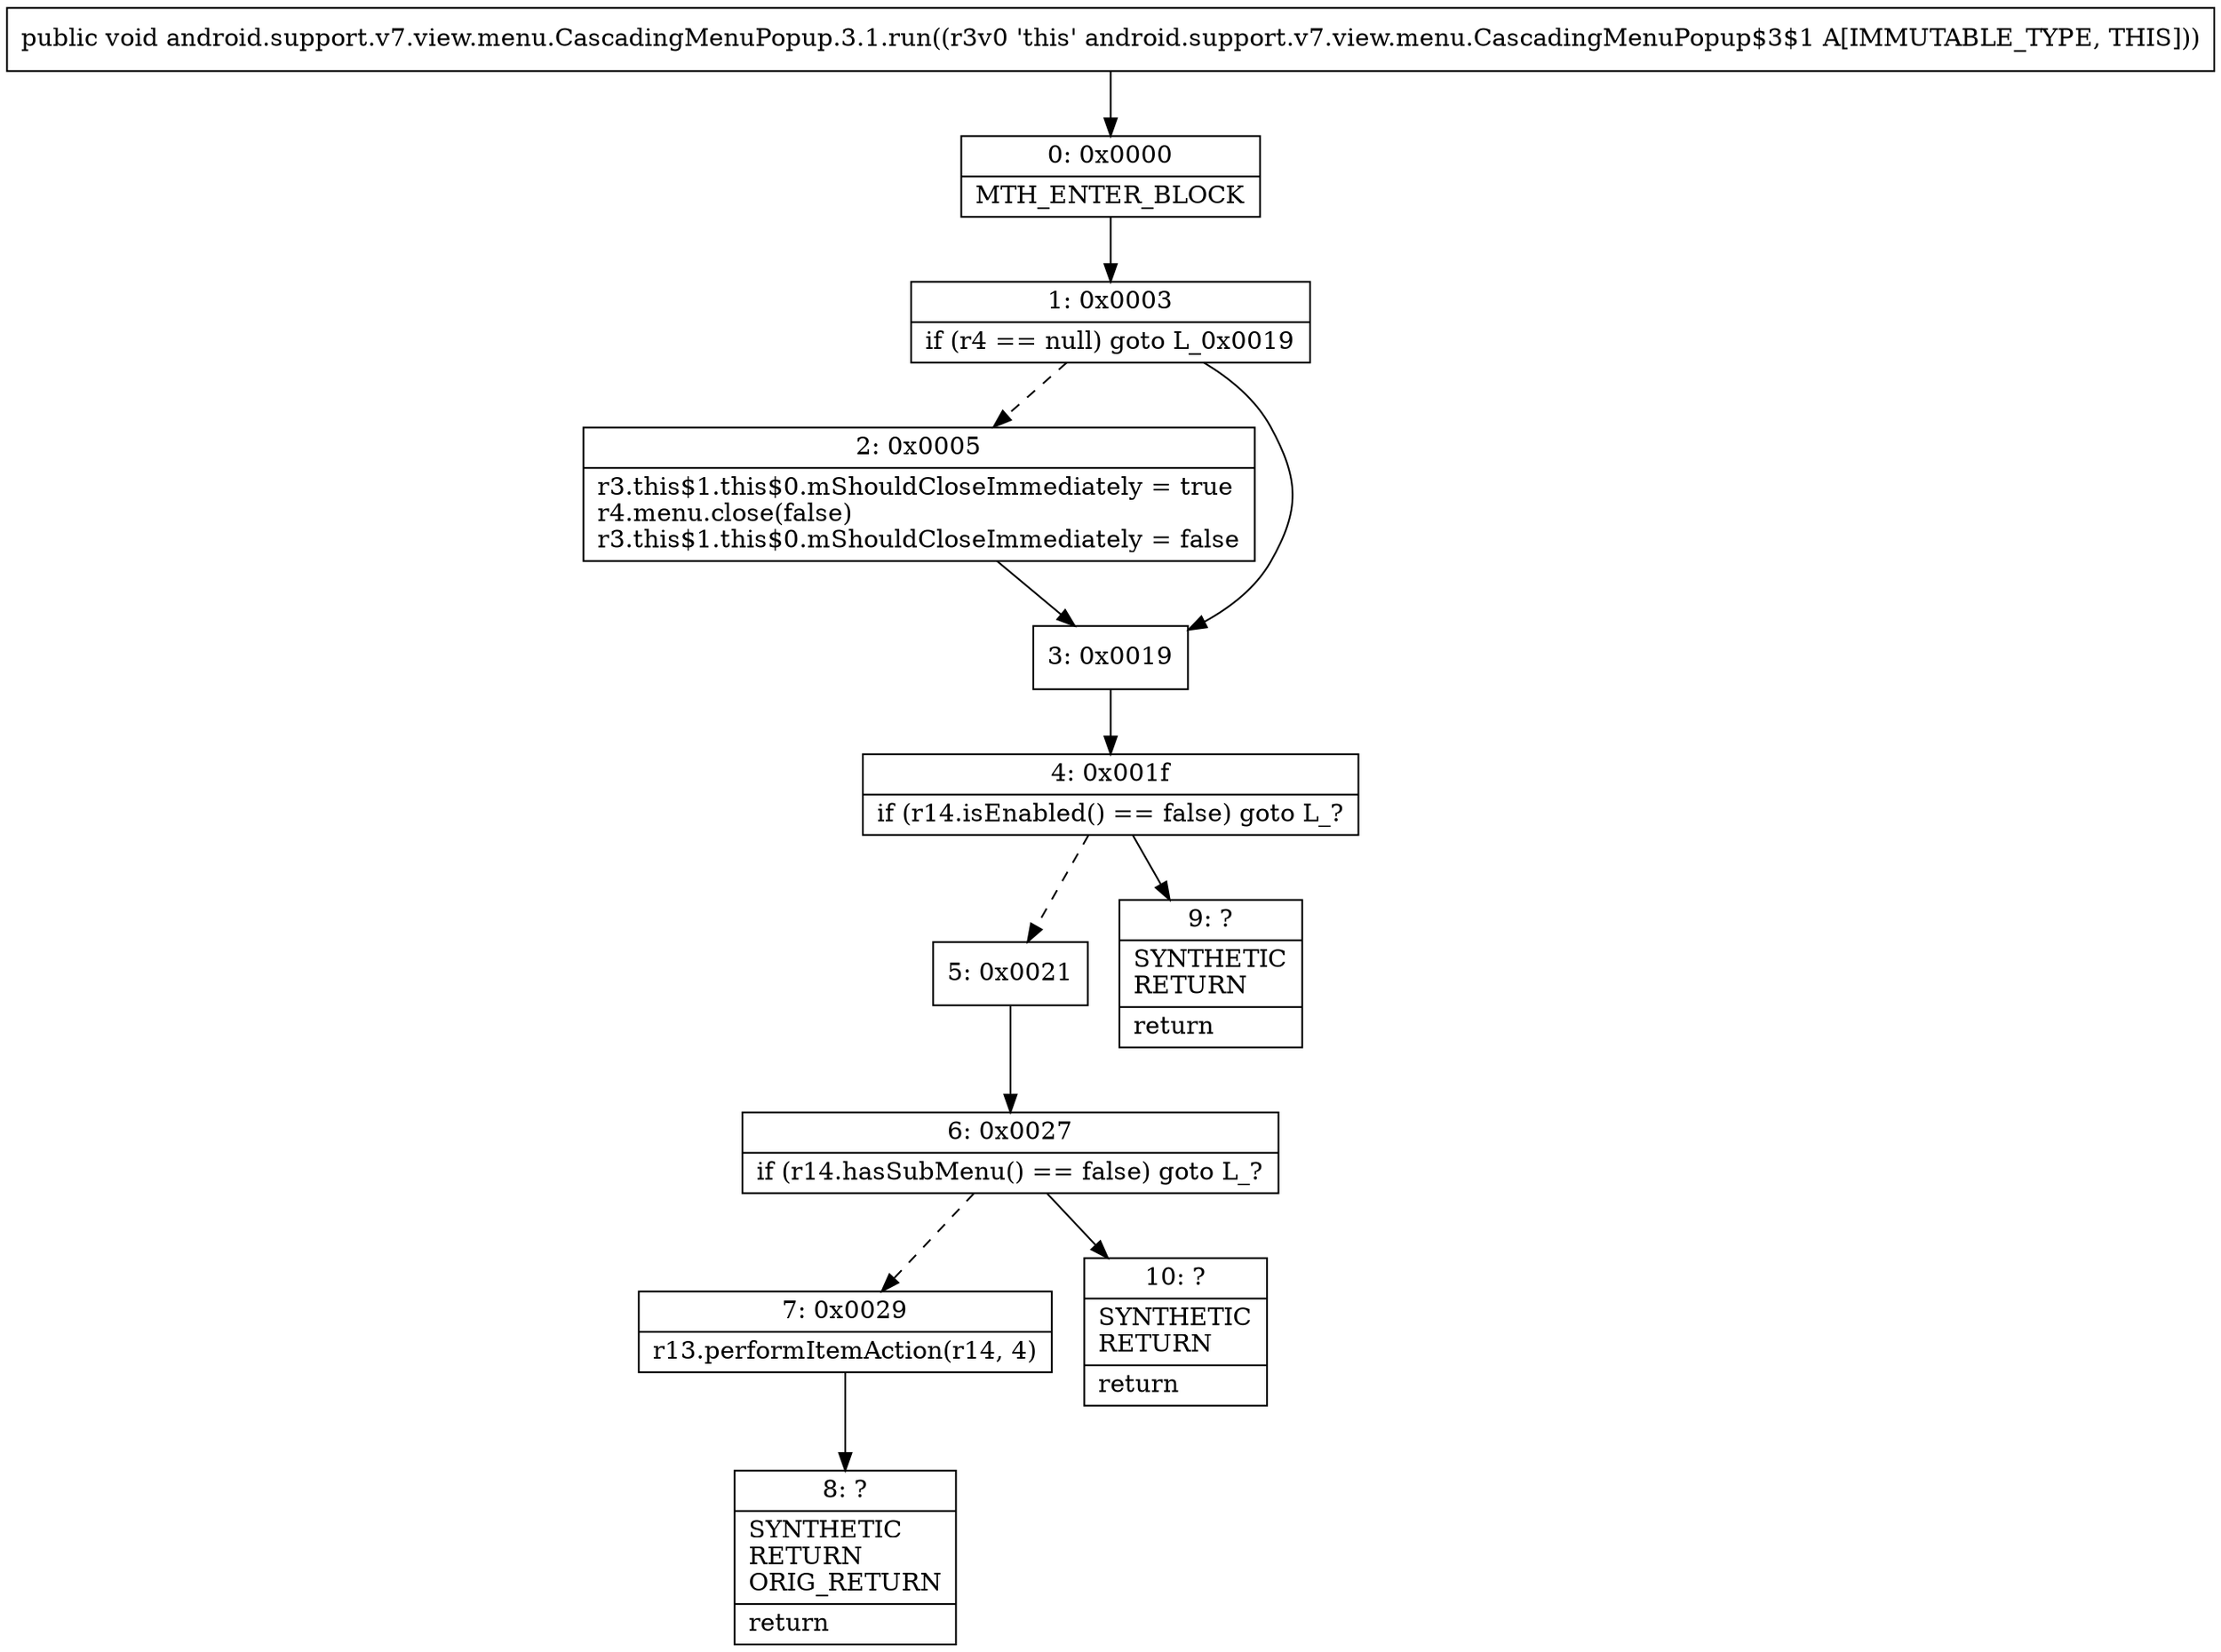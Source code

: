 digraph "CFG forandroid.support.v7.view.menu.CascadingMenuPopup.3.1.run()V" {
Node_0 [shape=record,label="{0\:\ 0x0000|MTH_ENTER_BLOCK\l}"];
Node_1 [shape=record,label="{1\:\ 0x0003|if (r4 == null) goto L_0x0019\l}"];
Node_2 [shape=record,label="{2\:\ 0x0005|r3.this$1.this$0.mShouldCloseImmediately = true\lr4.menu.close(false)\lr3.this$1.this$0.mShouldCloseImmediately = false\l}"];
Node_3 [shape=record,label="{3\:\ 0x0019}"];
Node_4 [shape=record,label="{4\:\ 0x001f|if (r14.isEnabled() == false) goto L_?\l}"];
Node_5 [shape=record,label="{5\:\ 0x0021}"];
Node_6 [shape=record,label="{6\:\ 0x0027|if (r14.hasSubMenu() == false) goto L_?\l}"];
Node_7 [shape=record,label="{7\:\ 0x0029|r13.performItemAction(r14, 4)\l}"];
Node_8 [shape=record,label="{8\:\ ?|SYNTHETIC\lRETURN\lORIG_RETURN\l|return\l}"];
Node_9 [shape=record,label="{9\:\ ?|SYNTHETIC\lRETURN\l|return\l}"];
Node_10 [shape=record,label="{10\:\ ?|SYNTHETIC\lRETURN\l|return\l}"];
MethodNode[shape=record,label="{public void android.support.v7.view.menu.CascadingMenuPopup.3.1.run((r3v0 'this' android.support.v7.view.menu.CascadingMenuPopup$3$1 A[IMMUTABLE_TYPE, THIS])) }"];
MethodNode -> Node_0;
Node_0 -> Node_1;
Node_1 -> Node_2[style=dashed];
Node_1 -> Node_3;
Node_2 -> Node_3;
Node_3 -> Node_4;
Node_4 -> Node_5[style=dashed];
Node_4 -> Node_9;
Node_5 -> Node_6;
Node_6 -> Node_7[style=dashed];
Node_6 -> Node_10;
Node_7 -> Node_8;
}

